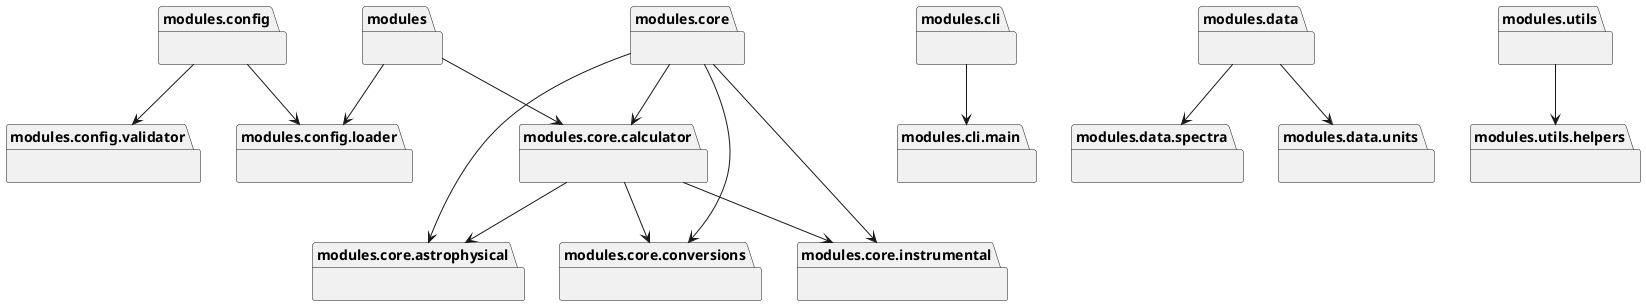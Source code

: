 @startuml packages_MyProject
set namespaceSeparator none
package "modules" as modules {
}
package "modules.cli" as modules.cli {
}
package "modules.cli.main" as modules.cli.main {
}
package "modules.config" as modules.config {
}
package "modules.config.loader" as modules.config.loader {
}
package "modules.config.validator" as modules.config.validator {
}
package "modules.core" as modules.core {
}
package "modules.core.astrophysical" as modules.core.astrophysical {
}
package "modules.core.calculator" as modules.core.calculator {
}
package "modules.core.conversions" as modules.core.conversions {
}
package "modules.core.instrumental" as modules.core.instrumental {
}
package "modules.data" as modules.data {
}
package "modules.data.spectra" as modules.data.spectra {
}
package "modules.data.units" as modules.data.units {
}
package "modules.utils" as modules.utils {
}
package "modules.utils.helpers" as modules.utils.helpers {
}
modules --> modules.config.loader
modules --> modules.core.calculator
modules.cli --> modules.cli.main
modules.config --> modules.config.loader
modules.config --> modules.config.validator
modules.core --> modules.core.astrophysical
modules.core --> modules.core.calculator
modules.core --> modules.core.conversions
modules.core --> modules.core.instrumental
modules.core.calculator --> modules.core.astrophysical
modules.core.calculator --> modules.core.conversions
modules.core.calculator --> modules.core.instrumental
modules.data --> modules.data.spectra
modules.data --> modules.data.units
modules.utils --> modules.utils.helpers
@enduml
